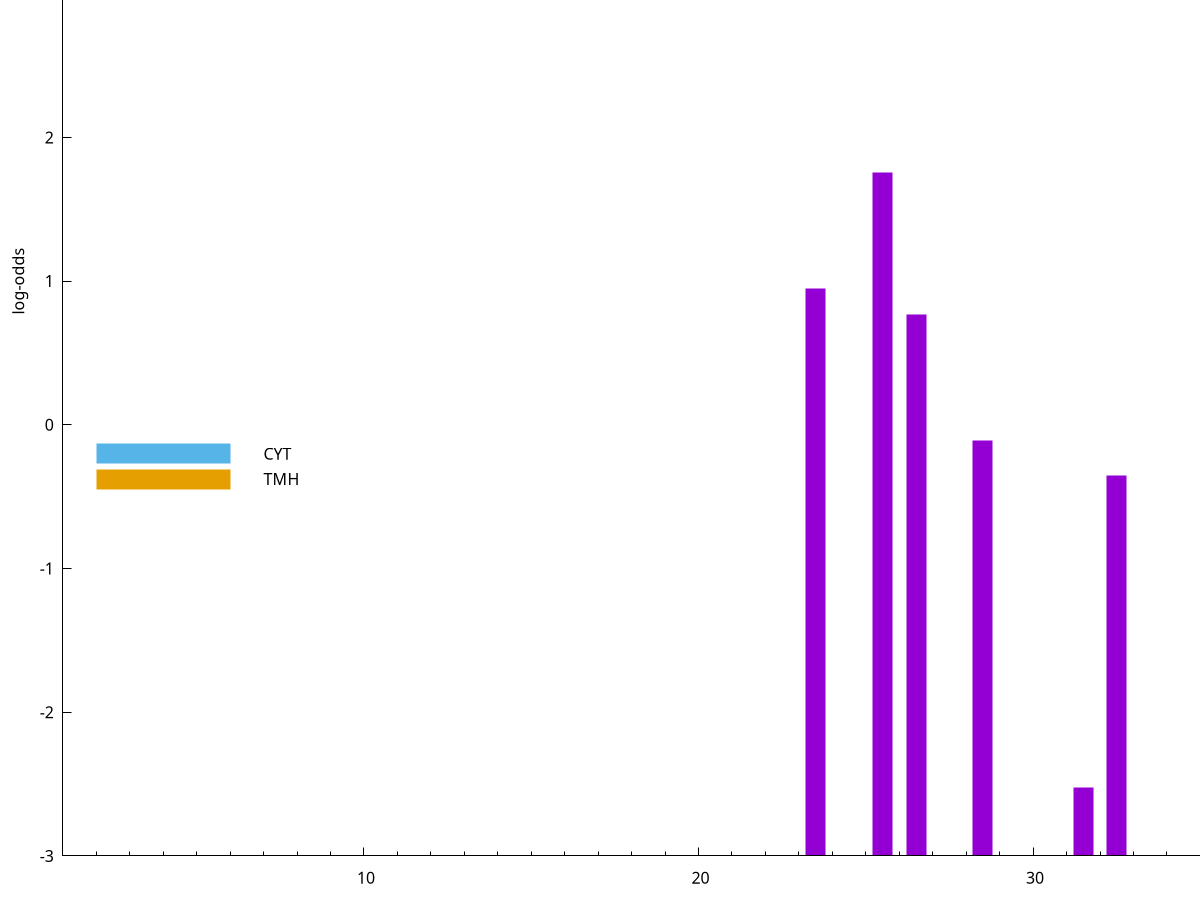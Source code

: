 set title "LipoP predictions for SRR4017825.gff"
set size 2., 1.4
set xrange [1:70] 
set mxtics 10
set yrange [-3:5]
set y2range [0:8]
set ylabel "log-odds"
set term postscript eps color solid "Helvetica" 30
set output "SRR4017825.gff22.eps"
set arrow from 2,3.17642 to 6,3.17642 nohead lt 1 lw 20
set label "SpI" at 7,3.17642
set arrow from 2,-0.200913 to 6,-0.200913 nohead lt 3 lw 20
set label "CYT" at 7,-0.200913
set arrow from 2,-0.377879 to 6,-0.377879 nohead lt 4 lw 20
set label "TMH" at 7,-0.377879
set arrow from 2,3.17642 to 6,3.17642 nohead lt 1 lw 20
set label "SpI" at 7,3.17642
# NOTE: The scores below are the log-odds scores with the threshold
# NOTE: subtracted (a hack to make gnuplot make the histogram all
# NOTE: look nice).
plot "-" axes x1y2 title "" with impulses lt 1 lw 20
25.500000 4.757520
23.500000 3.950022
26.500000 3.765599
28.500000 2.892830
32.500000 2.646725
31.500000 0.478990
e
exit
